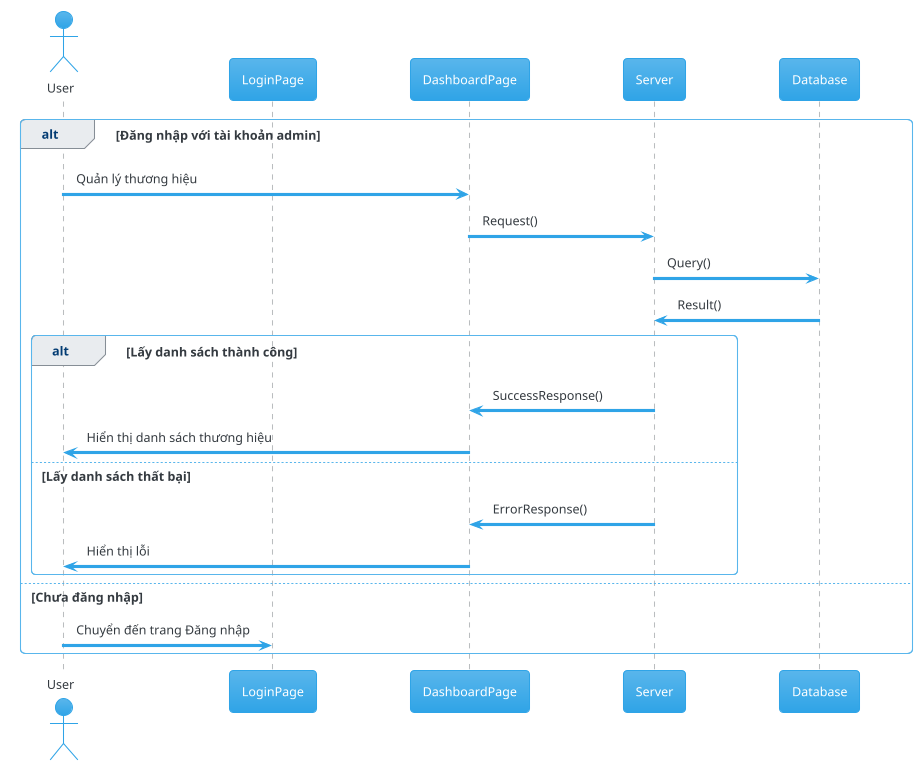 @startuml manager_brands_view
!theme cerulean

actor       User       as u
participant LoginPage as lp
participant DashboardPage as dash
participant Server as s
participant Database as d

alt Đăng nhập với tài khoản admin
  u -> dash: Quản lý thương hiệu
  dash -> s: Request()
  s -> d: Query()
  d -> s: Result()

  alt Lấy danh sách thành công
    s -> dash: SuccessResponse()
    dash -> u: Hiển thị danh sách thương hiệu
  else Lấy danh sách thất bại
    s -> dash: ErrorResponse()
    dash -> u: Hiển thị lỗi
  end
else Chưa đăng nhập
  u -> lp: Chuyển đến trang Đăng nhập
end


@enduml